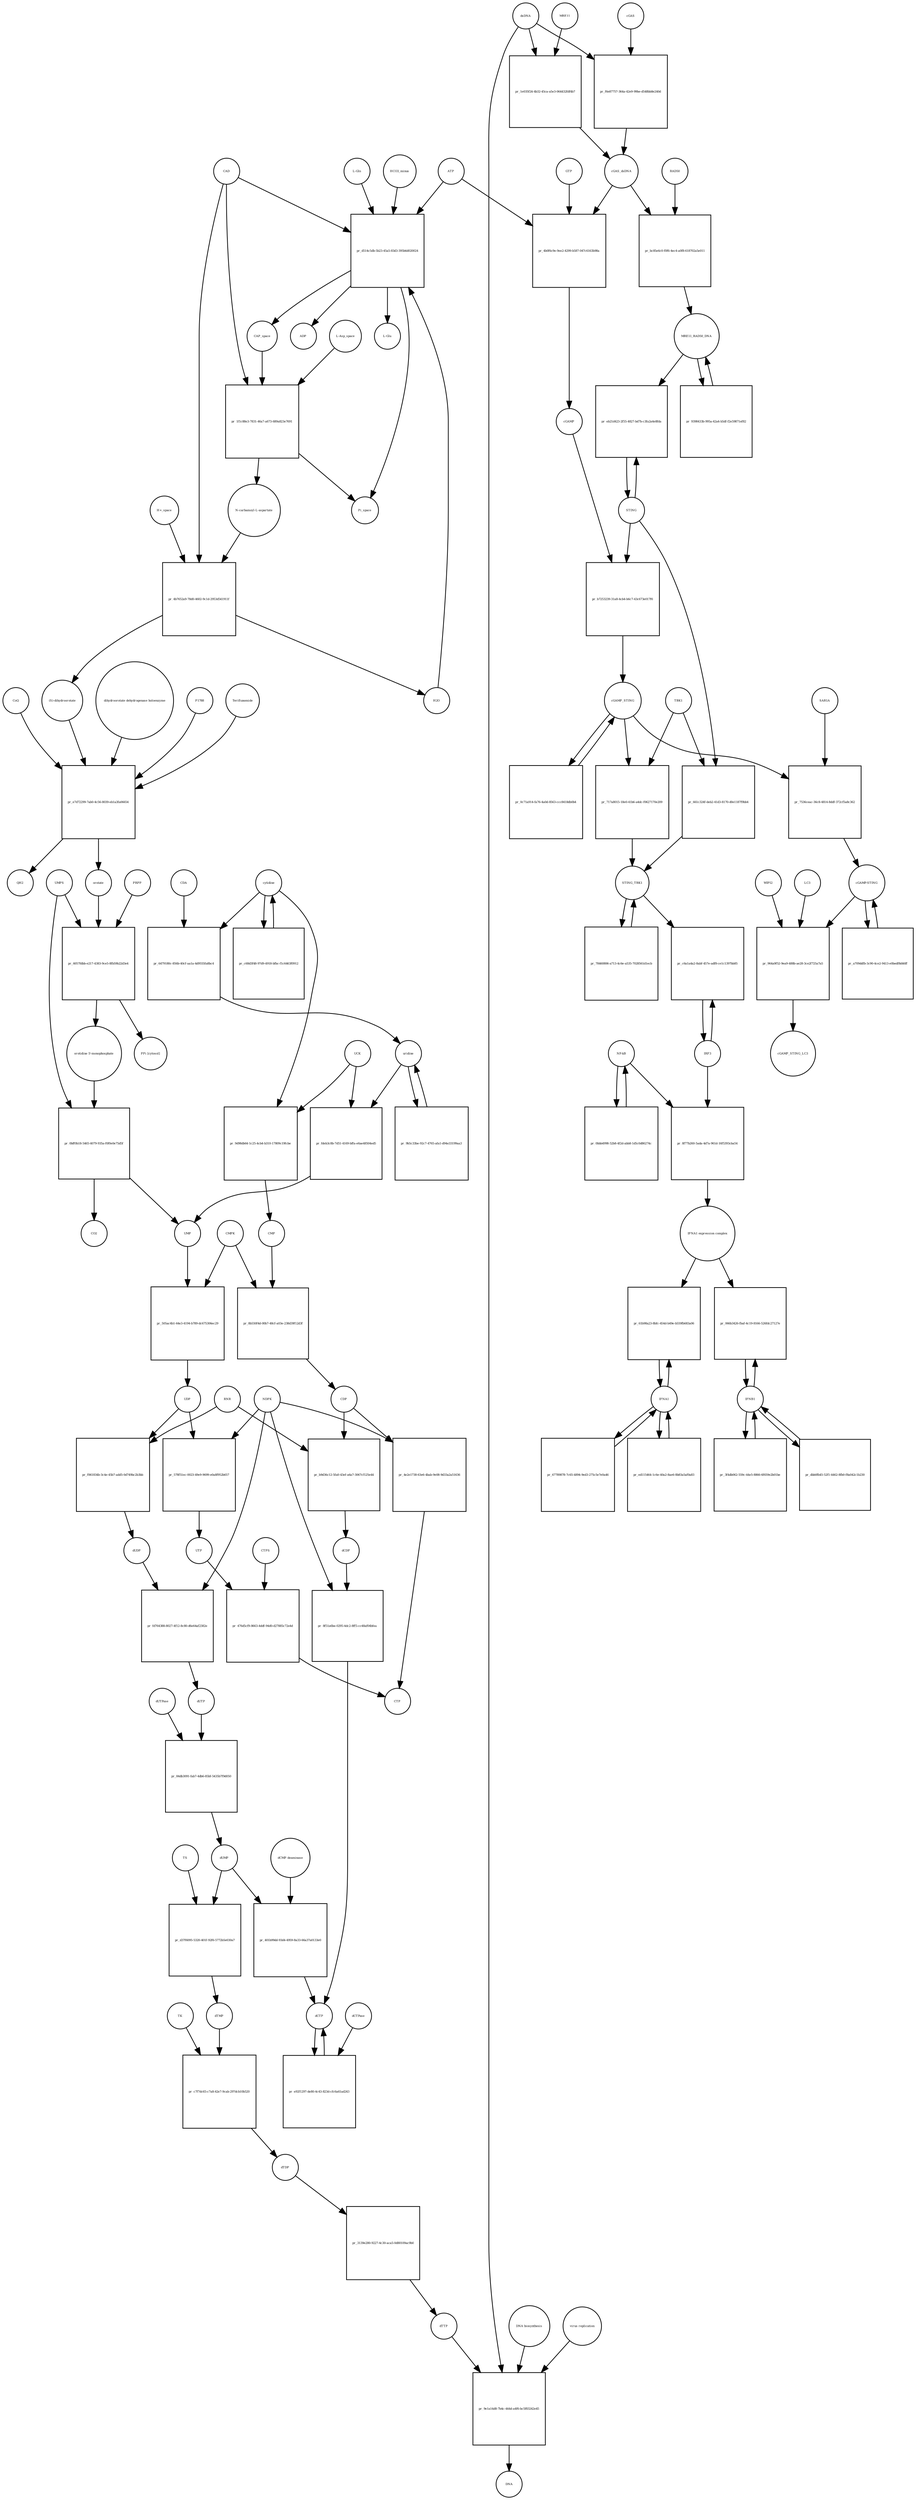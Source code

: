 strict digraph  {
"L-Gln" [annotation="", bipartite=0, cls="simple chemical", fontsize=4, label="L-Gln", shape=circle];
"pr_d514c5db-5b23-45a5-83d3-395b6d020024" [annotation="", bipartite=1, cls=process, fontsize=4, label="pr_d514c5db-5b23-45a5-83d3-395b6d020024", shape=square];
CAP_space [annotation="", bipartite=0, cls="simple chemical", fontsize=4, label=CAP_space, shape=circle];
CAD [annotation="", bipartite=0, cls=macromolecule, fontsize=4, label=CAD, shape=circle];
HCO3_minus [annotation="", bipartite=0, cls="simple chemical", fontsize=4, label=HCO3_minus, shape=circle];
H2O [annotation="", bipartite=0, cls="simple chemical", fontsize=4, label=H2O, shape=circle];
ATP [annotation="", bipartite=0, cls="simple chemical", fontsize=4, label=ATP, shape=circle];
"L-Glu" [annotation="", bipartite=0, cls="simple chemical", fontsize=4, label="L-Glu", shape=circle];
ADP [annotation="", bipartite=0, cls="simple chemical", fontsize=4, label=ADP, shape=circle];
Pi_space [annotation="", bipartite=0, cls="simple chemical", fontsize=4, label=Pi_space, shape=circle];
cytidine [annotation="", bipartite=0, cls="simple chemical", fontsize=4, label=cytidine, shape=circle];
"pr_6479180c-856b-40cf-aa1a-4d9555fa8bc4" [annotation="", bipartite=1, cls=process, fontsize=4, label="pr_6479180c-856b-40cf-aa1a-4d9555fa8bc4", shape=square];
uridine [annotation="", bipartite=0, cls="simple chemical", fontsize=4, label=uridine, shape=circle];
CDA [annotation="", bipartite=0, cls=macromolecule, fontsize=4, label=CDA, shape=circle];
"pr_fdeb3c8b-7d51-4169-bffa-e6ae48504ed5" [annotation="", bipartite=1, cls=process, fontsize=4, label="pr_fdeb3c8b-7d51-4169-bffa-e6ae48504ed5", shape=square];
UMP [annotation="", bipartite=0, cls="simple chemical", fontsize=4, label=UMP, shape=circle];
UCK [annotation="", bipartite=0, cls=macromolecule, fontsize=4, label=UCK, shape=circle];
"pr_9d98db64-1c25-4cb4-b310-17809c19fcbe" [annotation="", bipartite=1, cls=process, fontsize=4, label="pr_9d98db64-1c25-4cb4-b310-17809c19fcbe", shape=square];
CMP [annotation="", bipartite=0, cls="simple chemical", fontsize=4, label=CMP, shape=circle];
"pr_9b5c33be-92c7-4765-afa1-d94e33199aa3" [annotation="", bipartite=1, cls=process, fontsize=4, label="pr_9b5c33be-92c7-4765-afa1-d94e33199aa3", shape=square];
"pr_c68d3f48-97d9-4918-bfbc-f1c6463f0912" [annotation="", bipartite=1, cls=process, fontsize=4, label="pr_c68d3f48-97d9-4918-bfbc-f1c6463f0912", shape=square];
"pr_505ac4b1-44e3-4194-b789-dc675306ec29" [annotation="", bipartite=1, cls=process, fontsize=4, label="pr_505ac4b1-44e3-4194-b789-dc675306ec29", shape=square];
UDP [annotation="", bipartite=0, cls="simple chemical", fontsize=4, label=UDP, shape=circle];
CMPK [annotation="", bipartite=0, cls=macromolecule, fontsize=4, label=CMPK, shape=circle];
"pr_8b550f4d-00b7-48cf-a03e-238d39f12d3f" [annotation="", bipartite=1, cls=process, fontsize=4, label="pr_8b550f4d-00b7-48cf-a03e-238d39f12d3f", shape=square];
CDP [annotation="", bipartite=0, cls="simple chemical", fontsize=4, label=CDP, shape=circle];
"pr_578f51ec-0023-49e9-9699-e0a8f952b657" [annotation="", bipartite=1, cls=process, fontsize=4, label="pr_578f51ec-0023-49e9-9699-e0a8f952b657", shape=square];
UTP [annotation="", bipartite=0, cls="simple chemical", fontsize=4, label=UTP, shape=circle];
NDPK [annotation="", bipartite=0, cls=macromolecule, fontsize=4, label=NDPK, shape=circle];
"pr_4e2e1738-63e6-4bab-9e08-9d33a2a51636" [annotation="", bipartite=1, cls=process, fontsize=4, label="pr_4e2e1738-63e6-4bab-9e08-9d33a2a51636", shape=square];
CTP [annotation="", bipartite=0, cls="simple chemical", fontsize=4, label=CTP, shape=circle];
"pr_476d5cf9-8663-4ddf-94d0-d27885c72e4d" [annotation="", bipartite=1, cls=process, fontsize=4, label="pr_476d5cf9-8663-4ddf-94d0-d27885c72e4d", shape=square];
CTPS [annotation="", bipartite=0, cls=macromolecule, fontsize=4, label=CTPS, shape=circle];
"pr_f061834b-3c4e-45b7-add5-0d749bc2b3bb" [annotation="", bipartite=1, cls=process, fontsize=4, label="pr_f061834b-3c4e-45b7-add5-0d749bc2b3bb", shape=square];
dUDP [annotation="", bipartite=0, cls="simple chemical", fontsize=4, label=dUDP, shape=circle];
RNR [annotation="", bipartite=0, cls=macromolecule, fontsize=4, label=RNR, shape=circle];
"pr_fd764388-8027-4f12-8c80-d6e64af2382e" [annotation="", bipartite=1, cls=process, fontsize=4, label="pr_fd764388-8027-4f12-8c80-d6e64af2382e", shape=square];
dUTP [annotation="", bipartite=0, cls="simple chemical", fontsize=4, label=dUTP, shape=circle];
dCDP [annotation="", bipartite=0, cls="simple chemical", fontsize=4, label=dCDP, shape=circle];
"pr_8f51a6be-0295-4dc2-8ff5-cc48af04bfea" [annotation="", bipartite=1, cls=process, fontsize=4, label="pr_8f51a6be-0295-4dc2-8ff5-cc48af04bfea", shape=square];
dCTP [annotation="", bipartite=0, cls="simple chemical", fontsize=4, label=dCTP, shape=circle];
"pr_b9d36c12-5fa0-43ef-a6a7-3067cf125e44" [annotation="", bipartite=1, cls=process, fontsize=4, label="pr_b9d36c12-5fa0-43ef-a6a7-3067cf125e44", shape=square];
"pr_84db3091-fab7-4db6-85bf-5435b7f9d050" [annotation="", bipartite=1, cls=process, fontsize=4, label="pr_84db3091-fab7-4db6-85bf-5435b7f9d050", shape=square];
dUMP [annotation="", bipartite=0, cls="simple chemical", fontsize=4, label=dUMP, shape=circle];
dUTPase [annotation="", bipartite=0, cls=macromolecule, fontsize=4, label=dUTPase, shape=circle];
"pr_e92f1297-de80-4c43-823d-cfc6a61ad243" [annotation="", bipartite=1, cls=process, fontsize=4, label="pr_e92f1297-de80-4c43-823d-cfc6a61ad243", shape=square];
dCTPase [annotation="", bipartite=0, cls=macromolecule, fontsize=4, label=dCTPase, shape=circle];
"pr_401b99dd-93d4-4959-8a33-66a37a0133e0" [annotation="", bipartite=1, cls=process, fontsize=4, label="pr_401b99dd-93d4-4959-8a33-66a37a0133e0", shape=square];
"dCMP deaminase" [annotation="", bipartite=0, cls=macromolecule, fontsize=4, label="dCMP deaminase", shape=circle];
"pr_d37f6095-5320-401f-92f6-5772b5e030a7" [annotation="", bipartite=1, cls=process, fontsize=4, label="pr_d37f6095-5320-401f-92f6-5772b5e030a7", shape=square];
dTMP [annotation="", bipartite=0, cls="simple chemical", fontsize=4, label=dTMP, shape=circle];
TS [annotation="", bipartite=0, cls=macromolecule, fontsize=4, label=TS, shape=circle];
"pr_c7f7dc65-c7a8-42e7-9cab-297dcb10b520" [annotation="", bipartite=1, cls=process, fontsize=4, label="pr_c7f7dc65-c7a8-42e7-9cab-297dcb10b520", shape=square];
dTDP [annotation="", bipartite=0, cls="simple chemical", fontsize=4, label=dTDP, shape=circle];
TK [annotation="", bipartite=0, cls=macromolecule, fontsize=4, label=TK, shape=circle];
"pr_3139e280-9227-4c30-aca5-0d80109ac9b0" [annotation="", bipartite=1, cls=process, fontsize=4, label="pr_3139e280-9227-4c30-aca5-0d80109ac9b0", shape=square];
dTTP [annotation="", bipartite=0, cls="simple chemical", fontsize=4, label=dTTP, shape=circle];
dsDNA [annotation="", bipartite=0, cls="simple chemical", fontsize=4, label=dsDNA, shape=circle];
"pr_f6e87757-364a-42e9-99be-d548bb8e240d" [annotation="", bipartite=1, cls=process, fontsize=4, label="pr_f6e87757-364a-42e9-99be-d548bb8e240d", shape=square];
cGAS [annotation="", bipartite=0, cls=macromolecule, fontsize=4, label=cGAS, shape=circle];
cGAS_dsDNA [annotation="", bipartite=0, cls=complex, fontsize=4, label=cGAS_dsDNA, shape=circle];
"pr_4b0f6c9e-9ee2-4299-b587-047c6163b98a" [annotation="", bipartite=1, cls=process, fontsize=4, label="pr_4b0f6c9e-9ee2-4299-b587-047c6163b98a", shape=square];
GTP [annotation="", bipartite=0, cls="simple chemical", fontsize=4, label=GTP, shape=circle];
cGAMP [annotation="", bipartite=0, cls="simple chemical", fontsize=4, label=cGAMP, shape=circle];
"pr_b7253239-31a8-4cb4-b6c7-43c673e017f6" [annotation="", bipartite=1, cls=process, fontsize=4, label="pr_b7253239-31a8-4cb4-b6c7-43c673e017f6", shape=square];
STING [annotation="", bipartite=0, cls="macromolecule multimer", fontsize=4, label=STING, shape=circle];
cGAMP_STING [annotation="", bipartite=0, cls=complex, fontsize=4, label=cGAMP_STING, shape=circle];
TBK1 [annotation="", bipartite=0, cls=macromolecule, fontsize=4, label=TBK1, shape=circle];
"pr_717a8015-18e0-41b6-a4dc-f0627170e209" [annotation="", bipartite=1, cls=process, fontsize=4, label="pr_717a8015-18e0-41b6-a4dc-f0627170e209", shape=square];
STING_TBK1 [annotation="", bipartite=0, cls=complex, fontsize=4, label=STING_TBK1, shape=circle];
"pr_0c71a914-fa76-4a0d-8563-ccc8418db0b4" [annotation="", bipartite=1, cls=process, fontsize=4, label="pr_0c71a914-fa76-4a0d-8563-ccc8418db0b4", shape=square];
"pr_78460806-a713-4c6e-a535-7028561d1ecb" [annotation="", bipartite=1, cls=process, fontsize=4, label="pr_78460806-a713-4c6e-a535-7028561d1ecb", shape=square];
"NF-kB" [annotation="", bipartite=0, cls=complex, fontsize=4, label="NF-kB", shape=circle];
"pr_0bbb4998-52b8-4f2d-abb8-1d5c0d86274c" [annotation="", bipartite=1, cls=process, fontsize=4, label="pr_0bbb4998-52b8-4f2d-abb8-1d5c0d86274c", shape=square];
IFNA1 [annotation="", bipartite=0, cls="nucleic acid feature", fontsize=4, label=IFNA1, shape=circle];
"pr_ed115464-1c6e-40a2-8ae6-8b83a5af0a83" [annotation="", bipartite=1, cls=process, fontsize=4, label="pr_ed115464-1c6e-40a2-8ae6-8b83a5af0a83", shape=square];
IFNB1 [annotation="", bipartite=0, cls="nucleic acid feature", fontsize=4, label=IFNB1, shape=circle];
"pr_dbb0fb45-52f1-4462-8fb0-f8a042c1b230" [annotation="", bipartite=1, cls=process, fontsize=4, label="pr_dbb0fb45-52f1-4462-8fb0-f8a042c1b230", shape=square];
"pr_67789878-7c65-4894-9ed3-275c5e7e0a46" [annotation="", bipartite=1, cls=process, fontsize=4, label="pr_67789878-7c65-4894-9ed3-275c5e7e0a46", shape=square];
"pr_3f4db062-559c-44e5-8866-6f659e2b01be" [annotation="", bipartite=1, cls=process, fontsize=4, label="pr_3f4db062-559c-44e5-8866-6f659e2b01be", shape=square];
"pr_066b3426-fbaf-4c19-8166-526fdc27127e" [annotation="", bipartite=1, cls=process, fontsize=4, label="pr_066b3426-fbaf-4c19-8166-526fdc27127e", shape=square];
"IFNA1 expression complex" [annotation="", bipartite=0, cls=complex, fontsize=4, label="IFNA1 expression complex", shape=circle];
"cGAMP-STING" [annotation="", bipartite=0, cls=complex, fontsize=4, label="cGAMP-STING", shape=circle];
"pr_a709ddfb-3c90-4ce2-9413-e0bedf8d46ff" [annotation="", bipartite=1, cls=process, fontsize=4, label="pr_a709ddfb-3c90-4ce2-9413-e0bedf8d46ff", shape=square];
"pr_1e035f24-4b32-45ca-a5e3-064432fdf4b7" [annotation="", bipartite=1, cls=process, fontsize=4, label="pr_1e035f24-4b32-45ca-a5e3-064432fdf4b7", shape=square];
MRE11 [annotation="", bipartite=0, cls="macromolecule multimer", fontsize=4, label=MRE11, shape=circle];
RAD50 [annotation="", bipartite=0, cls="macromolecule multimer", fontsize=4, label=RAD50, shape=circle];
"pr_bc85e6c0-f0f6-4ec4-a0f8-618702a5e011" [annotation="", bipartite=1, cls=process, fontsize=4, label="pr_bc85e6c0-f0f6-4ec4-a0f8-618702a5e011", shape=square];
MRE11_RAD50_DNA [annotation="", bipartite=0, cls=complex, fontsize=4, label=MRE11_RAD50_DNA, shape=circle];
IRF3 [annotation="", bipartite=0, cls="macromolecule multimer", fontsize=4, label=IRF3, shape=circle];
"pr_c6a1a4a2-8abf-457e-adf8-ce1c1397bb85" [annotation="", bipartite=1, cls=process, fontsize=4, label="pr_c6a1a4a2-8abf-457e-adf8-ce1c1397bb85", shape=square];
"pr_7536ceac-36c8-4814-8ddf-372cf5a8c362" [annotation="", bipartite=1, cls=process, fontsize=4, label="pr_7536ceac-36c8-4814-8ddf-372cf5a8c362", shape=square];
SAR1A [annotation="", bipartite=0, cls=macromolecule, fontsize=4, label=SAR1A, shape=circle];
"pr_964a9f52-9ea9-488b-ae28-3ce2f725a7a5" [annotation="", bipartite=1, cls=process, fontsize=4, label="pr_964a9f52-9ea9-488b-ae28-3ce2f725a7a5", shape=square];
LC3 [annotation="", bipartite=0, cls=macromolecule, fontsize=4, label=LC3, shape=circle];
cGAMP_STING_LC3 [annotation="", bipartite=0, cls=complex, fontsize=4, label=cGAMP_STING_LC3, shape=circle];
WIPI2 [annotation="", bipartite=0, cls=macromolecule, fontsize=4, label=WIPI2, shape=circle];
"pr_eb21d423-2f55-4827-bd7b-c3fa2a4e8fda" [annotation="", bipartite=1, cls=process, fontsize=4, label="pr_eb21d423-2f55-4827-bd7b-c3fa2a4e8fda", shape=square];
"pr_661c324f-deb2-41d3-8170-d0e1187f9bb4" [annotation="", bipartite=1, cls=process, fontsize=4, label="pr_661c324f-deb2-41d3-8170-d0e1187f9bb4", shape=square];
"pr_9398433b-995a-42a4-b5df-f2e59871ef82" [annotation="", bipartite=1, cls=process, fontsize=4, label="pr_9398433b-995a-42a4-b5df-f2e59871ef82", shape=square];
"pr_1f1c88e3-7831-46a7-a673-689a823e7691" [annotation="", bipartite=1, cls=process, fontsize=4, label="pr_1f1c88e3-7831-46a7-a673-689a823e7691", shape=square];
"N-carbamoyl-L-aspartate" [annotation="", bipartite=0, cls="simple chemical", fontsize=4, label="N-carbamoyl-L-aspartate", shape=circle];
"L-Asp_space" [annotation="", bipartite=0, cls="simple chemical", fontsize=4, label="L-Asp_space", shape=circle];
"pr_4b7652a9-78d0-4602-9c1d-2953d541911f" [annotation="", bipartite=1, cls=process, fontsize=4, label="pr_4b7652a9-78d0-4602-9c1d-2953d541911f", shape=square];
"(S)-dihydroorotate" [annotation="", bipartite=0, cls="simple chemical", fontsize=4, label="(S)-dihydroorotate", shape=circle];
"H+_space" [annotation="", bipartite=0, cls="simple chemical", fontsize=4, label="H+_space", shape=circle];
"pr_e7d72299-7ab0-4c56-8039-eb1a3fa06654" [annotation="", bipartite=1, cls=process, fontsize=4, label="pr_e7d72299-7ab0-4c56-8039-eb1a3fa06654", shape=square];
orotate [annotation="", bipartite=0, cls="simple chemical", fontsize=4, label=orotate, shape=circle];
"dihydroorotate dehydrogenase holoenzyme" [annotation="", bipartite=0, cls="simple chemical", fontsize=4, label="dihydroorotate dehydrogenase holoenzyme", shape=circle];
P1788 [annotation="", bipartite=0, cls="simple chemical", fontsize=4, label=P1788, shape=circle];
Teriflunomide [annotation="", bipartite=0, cls="simple chemical", fontsize=4, label=Teriflunomide, shape=circle];
CoQ [annotation="", bipartite=0, cls="simple chemical", fontsize=4, label=CoQ, shape=circle];
QH2 [annotation="", bipartite=0, cls="simple chemical", fontsize=4, label=QH2, shape=circle];
"pr_6057fdbb-e217-4383-9ce5-8fb59b22d3e4" [annotation="", bipartite=1, cls=process, fontsize=4, label="pr_6057fdbb-e217-4383-9ce5-8fb59b22d3e4", shape=square];
"orotidine 5'-monophosphate" [annotation="", bipartite=0, cls="simple chemical", fontsize=4, label="orotidine 5'-monophosphate", shape=circle];
UMPS [annotation="", bipartite=0, cls="macromolecule multimer", fontsize=4, label=UMPS, shape=circle];
PRPP [annotation="", bipartite=0, cls="simple chemical", fontsize=4, label=PRPP, shape=circle];
"PPi [cytosol]" [annotation="", bipartite=0, cls="simple chemical", fontsize=4, label="PPi [cytosol]", shape=circle];
"pr_0bff0b18-5465-4079-935a-f0f0e0e75d5f" [annotation="", bipartite=1, cls=process, fontsize=4, label="pr_0bff0b18-5465-4079-935a-f0f0e0e75d5f", shape=square];
CO2 [annotation="", bipartite=0, cls="simple chemical", fontsize=4, label=CO2, shape=circle];
"pr_9e1a14d8-7b4c-444d-a4f6-bc5f83242e45" [annotation="", bipartite=1, cls=process, fontsize=4, label="pr_9e1a14d8-7b4c-444d-a4f6-bc5f83242e45", shape=square];
DNA [annotation="", bipartite=0, cls="nucleic acid feature", fontsize=4, label=DNA, shape=circle];
"DNA biosynthesis" [annotation="urn_miriam_obo.go_GO%3A0071897", bipartite=0, cls=phenotype, fontsize=4, label="DNA biosynthesis", shape=circle];
"virus replication" [annotation="", bipartite=0, cls=phenotype, fontsize=4, label="virus replication", shape=circle];
"pr_61b98a23-8bfc-454d-b49e-b559fb683a06" [annotation="", bipartite=1, cls=process, fontsize=4, label="pr_61b98a23-8bfc-454d-b49e-b559fb683a06", shape=square];
"pr_8f77b260-5ada-4d7a-961d-16f5393cba54" [annotation="", bipartite=1, cls=process, fontsize=4, label="pr_8f77b260-5ada-4d7a-961d-16f5393cba54", shape=square];
"L-Gln" -> "pr_d514c5db-5b23-45a5-83d3-395b6d020024"  [annotation="", interaction_type=consumption];
"pr_d514c5db-5b23-45a5-83d3-395b6d020024" -> CAP_space  [annotation="", interaction_type=production];
"pr_d514c5db-5b23-45a5-83d3-395b6d020024" -> "L-Glu"  [annotation="", interaction_type=production];
"pr_d514c5db-5b23-45a5-83d3-395b6d020024" -> ADP  [annotation="", interaction_type=production];
"pr_d514c5db-5b23-45a5-83d3-395b6d020024" -> Pi_space  [annotation="", interaction_type=production];
CAP_space -> "pr_1f1c88e3-7831-46a7-a673-689a823e7691"  [annotation="", interaction_type=consumption];
CAD -> "pr_d514c5db-5b23-45a5-83d3-395b6d020024"  [annotation=urn_miriam_reactome_REACT_1698, interaction_type=catalysis];
CAD -> "pr_1f1c88e3-7831-46a7-a673-689a823e7691"  [annotation=urn_miriam_reactome_REACT_1698, interaction_type=catalysis];
CAD -> "pr_4b7652a9-78d0-4602-9c1d-2953d541911f"  [annotation=urn_miriam_reactome_REACT_1698, interaction_type=catalysis];
HCO3_minus -> "pr_d514c5db-5b23-45a5-83d3-395b6d020024"  [annotation="", interaction_type=consumption];
H2O -> "pr_d514c5db-5b23-45a5-83d3-395b6d020024"  [annotation="", interaction_type=consumption];
ATP -> "pr_d514c5db-5b23-45a5-83d3-395b6d020024"  [annotation="", interaction_type=consumption];
ATP -> "pr_4b0f6c9e-9ee2-4299-b587-047c6163b98a"  [annotation="", interaction_type=consumption];
cytidine -> "pr_6479180c-856b-40cf-aa1a-4d9555fa8bc4"  [annotation="", interaction_type=consumption];
cytidine -> "pr_9d98db64-1c25-4cb4-b310-17809c19fcbe"  [annotation="", interaction_type=consumption];
cytidine -> "pr_c68d3f48-97d9-4918-bfbc-f1c6463f0912"  [annotation="", interaction_type=consumption];
"pr_6479180c-856b-40cf-aa1a-4d9555fa8bc4" -> uridine  [annotation="", interaction_type=production];
uridine -> "pr_fdeb3c8b-7d51-4169-bffa-e6ae48504ed5"  [annotation="", interaction_type=consumption];
uridine -> "pr_9b5c33be-92c7-4765-afa1-d94e33199aa3"  [annotation="", interaction_type=consumption];
CDA -> "pr_6479180c-856b-40cf-aa1a-4d9555fa8bc4"  [annotation="", interaction_type=catalysis];
"pr_fdeb3c8b-7d51-4169-bffa-e6ae48504ed5" -> UMP  [annotation="", interaction_type=production];
UMP -> "pr_505ac4b1-44e3-4194-b789-dc675306ec29"  [annotation="", interaction_type=consumption];
UCK -> "pr_fdeb3c8b-7d51-4169-bffa-e6ae48504ed5"  [annotation="", interaction_type=catalysis];
UCK -> "pr_9d98db64-1c25-4cb4-b310-17809c19fcbe"  [annotation="", interaction_type=catalysis];
"pr_9d98db64-1c25-4cb4-b310-17809c19fcbe" -> CMP  [annotation="", interaction_type=production];
CMP -> "pr_8b550f4d-00b7-48cf-a03e-238d39f12d3f"  [annotation="", interaction_type=consumption];
"pr_9b5c33be-92c7-4765-afa1-d94e33199aa3" -> uridine  [annotation="", interaction_type=production];
"pr_c68d3f48-97d9-4918-bfbc-f1c6463f0912" -> cytidine  [annotation="", interaction_type=production];
"pr_505ac4b1-44e3-4194-b789-dc675306ec29" -> UDP  [annotation="", interaction_type=production];
UDP -> "pr_578f51ec-0023-49e9-9699-e0a8f952b657"  [annotation="", interaction_type=consumption];
UDP -> "pr_f061834b-3c4e-45b7-add5-0d749bc2b3bb"  [annotation="", interaction_type=consumption];
CMPK -> "pr_505ac4b1-44e3-4194-b789-dc675306ec29"  [annotation="", interaction_type=catalysis];
CMPK -> "pr_8b550f4d-00b7-48cf-a03e-238d39f12d3f"  [annotation="", interaction_type=catalysis];
"pr_8b550f4d-00b7-48cf-a03e-238d39f12d3f" -> CDP  [annotation="", interaction_type=production];
CDP -> "pr_4e2e1738-63e6-4bab-9e08-9d33a2a51636"  [annotation="", interaction_type=consumption];
CDP -> "pr_b9d36c12-5fa0-43ef-a6a7-3067cf125e44"  [annotation="", interaction_type=consumption];
"pr_578f51ec-0023-49e9-9699-e0a8f952b657" -> UTP  [annotation="", interaction_type=production];
UTP -> "pr_476d5cf9-8663-4ddf-94d0-d27885c72e4d"  [annotation="", interaction_type=consumption];
NDPK -> "pr_578f51ec-0023-49e9-9699-e0a8f952b657"  [annotation="", interaction_type=catalysis];
NDPK -> "pr_4e2e1738-63e6-4bab-9e08-9d33a2a51636"  [annotation="", interaction_type=catalysis];
NDPK -> "pr_fd764388-8027-4f12-8c80-d6e64af2382e"  [annotation="", interaction_type=catalysis];
NDPK -> "pr_8f51a6be-0295-4dc2-8ff5-cc48af04bfea"  [annotation="", interaction_type=catalysis];
"pr_4e2e1738-63e6-4bab-9e08-9d33a2a51636" -> CTP  [annotation="", interaction_type=production];
"pr_476d5cf9-8663-4ddf-94d0-d27885c72e4d" -> CTP  [annotation="", interaction_type=production];
CTPS -> "pr_476d5cf9-8663-4ddf-94d0-d27885c72e4d"  [annotation="", interaction_type=catalysis];
"pr_f061834b-3c4e-45b7-add5-0d749bc2b3bb" -> dUDP  [annotation="", interaction_type=production];
dUDP -> "pr_fd764388-8027-4f12-8c80-d6e64af2382e"  [annotation="", interaction_type=consumption];
RNR -> "pr_f061834b-3c4e-45b7-add5-0d749bc2b3bb"  [annotation="", interaction_type=catalysis];
RNR -> "pr_b9d36c12-5fa0-43ef-a6a7-3067cf125e44"  [annotation="", interaction_type=catalysis];
"pr_fd764388-8027-4f12-8c80-d6e64af2382e" -> dUTP  [annotation="", interaction_type=production];
dUTP -> "pr_84db3091-fab7-4db6-85bf-5435b7f9d050"  [annotation="", interaction_type=consumption];
dCDP -> "pr_8f51a6be-0295-4dc2-8ff5-cc48af04bfea"  [annotation="", interaction_type=consumption];
"pr_8f51a6be-0295-4dc2-8ff5-cc48af04bfea" -> dCTP  [annotation="", interaction_type=production];
dCTP -> "pr_e92f1297-de80-4c43-823d-cfc6a61ad243"  [annotation="", interaction_type=consumption];
"pr_b9d36c12-5fa0-43ef-a6a7-3067cf125e44" -> dCDP  [annotation="", interaction_type=production];
"pr_84db3091-fab7-4db6-85bf-5435b7f9d050" -> dUMP  [annotation="", interaction_type=production];
dUMP -> "pr_401b99dd-93d4-4959-8a33-66a37a0133e0"  [annotation="", interaction_type=consumption];
dUMP -> "pr_d37f6095-5320-401f-92f6-5772b5e030a7"  [annotation="", interaction_type=consumption];
dUTPase -> "pr_84db3091-fab7-4db6-85bf-5435b7f9d050"  [annotation="", interaction_type=catalysis];
"pr_e92f1297-de80-4c43-823d-cfc6a61ad243" -> dCTP  [annotation="", interaction_type=production];
dCTPase -> "pr_e92f1297-de80-4c43-823d-cfc6a61ad243"  [annotation="", interaction_type=catalysis];
"pr_401b99dd-93d4-4959-8a33-66a37a0133e0" -> dCTP  [annotation="", interaction_type=production];
"dCMP deaminase" -> "pr_401b99dd-93d4-4959-8a33-66a37a0133e0"  [annotation="", interaction_type=catalysis];
"pr_d37f6095-5320-401f-92f6-5772b5e030a7" -> dTMP  [annotation="", interaction_type=production];
dTMP -> "pr_c7f7dc65-c7a8-42e7-9cab-297dcb10b520"  [annotation="", interaction_type=consumption];
TS -> "pr_d37f6095-5320-401f-92f6-5772b5e030a7"  [annotation="", interaction_type=catalysis];
"pr_c7f7dc65-c7a8-42e7-9cab-297dcb10b520" -> dTDP  [annotation="", interaction_type=production];
dTDP -> "pr_3139e280-9227-4c30-aca5-0d80109ac9b0"  [annotation="", interaction_type=consumption];
TK -> "pr_c7f7dc65-c7a8-42e7-9cab-297dcb10b520"  [annotation="", interaction_type=catalysis];
"pr_3139e280-9227-4c30-aca5-0d80109ac9b0" -> dTTP  [annotation="", interaction_type=production];
dTTP -> "pr_9e1a14d8-7b4c-444d-a4f6-bc5f83242e45"  [annotation="", interaction_type=consumption];
dsDNA -> "pr_f6e87757-364a-42e9-99be-d548bb8e240d"  [annotation="", interaction_type=consumption];
dsDNA -> "pr_1e035f24-4b32-45ca-a5e3-064432fdf4b7"  [annotation="", interaction_type=consumption];
dsDNA -> "pr_9e1a14d8-7b4c-444d-a4f6-bc5f83242e45"  [annotation="", interaction_type=consumption];
"pr_f6e87757-364a-42e9-99be-d548bb8e240d" -> cGAS_dsDNA  [annotation="", interaction_type=production];
cGAS -> "pr_f6e87757-364a-42e9-99be-d548bb8e240d"  [annotation="", interaction_type=consumption];
cGAS_dsDNA -> "pr_4b0f6c9e-9ee2-4299-b587-047c6163b98a"  [annotation="", interaction_type=catalysis];
cGAS_dsDNA -> "pr_bc85e6c0-f0f6-4ec4-a0f8-618702a5e011"  [annotation="", interaction_type=consumption];
"pr_4b0f6c9e-9ee2-4299-b587-047c6163b98a" -> cGAMP  [annotation="", interaction_type=production];
GTP -> "pr_4b0f6c9e-9ee2-4299-b587-047c6163b98a"  [annotation="", interaction_type=consumption];
cGAMP -> "pr_b7253239-31a8-4cb4-b6c7-43c673e017f6"  [annotation="", interaction_type=consumption];
"pr_b7253239-31a8-4cb4-b6c7-43c673e017f6" -> cGAMP_STING  [annotation="", interaction_type=production];
STING -> "pr_b7253239-31a8-4cb4-b6c7-43c673e017f6"  [annotation="", interaction_type=consumption];
STING -> "pr_eb21d423-2f55-4827-bd7b-c3fa2a4e8fda"  [annotation="", interaction_type=consumption];
STING -> "pr_661c324f-deb2-41d3-8170-d0e1187f9bb4"  [annotation="", interaction_type=consumption];
cGAMP_STING -> "pr_717a8015-18e0-41b6-a4dc-f0627170e209"  [annotation="", interaction_type=consumption];
cGAMP_STING -> "pr_0c71a914-fa76-4a0d-8563-ccc8418db0b4"  [annotation="", interaction_type=consumption];
cGAMP_STING -> "pr_7536ceac-36c8-4814-8ddf-372cf5a8c362"  [annotation="", interaction_type=consumption];
TBK1 -> "pr_717a8015-18e0-41b6-a4dc-f0627170e209"  [annotation="", interaction_type=consumption];
TBK1 -> "pr_661c324f-deb2-41d3-8170-d0e1187f9bb4"  [annotation="", interaction_type=consumption];
"pr_717a8015-18e0-41b6-a4dc-f0627170e209" -> STING_TBK1  [annotation="", interaction_type=production];
STING_TBK1 -> "pr_78460806-a713-4c6e-a535-7028561d1ecb"  [annotation="", interaction_type=consumption];
STING_TBK1 -> "pr_c6a1a4a2-8abf-457e-adf8-ce1c1397bb85"  [annotation="", interaction_type=catalysis];
"pr_0c71a914-fa76-4a0d-8563-ccc8418db0b4" -> cGAMP_STING  [annotation="", interaction_type=production];
"pr_78460806-a713-4c6e-a535-7028561d1ecb" -> STING_TBK1  [annotation="", interaction_type=production];
"NF-kB" -> "pr_0bbb4998-52b8-4f2d-abb8-1d5c0d86274c"  [annotation="", interaction_type=consumption];
"NF-kB" -> "pr_8f77b260-5ada-4d7a-961d-16f5393cba54"  [annotation="", interaction_type=consumption];
"pr_0bbb4998-52b8-4f2d-abb8-1d5c0d86274c" -> "NF-kB"  [annotation="", interaction_type=production];
IFNA1 -> "pr_ed115464-1c6e-40a2-8ae6-8b83a5af0a83"  [annotation="", interaction_type=consumption];
IFNA1 -> "pr_67789878-7c65-4894-9ed3-275c5e7e0a46"  [annotation="", interaction_type=consumption];
IFNA1 -> "pr_61b98a23-8bfc-454d-b49e-b559fb683a06"  [annotation="", interaction_type=consumption];
"pr_ed115464-1c6e-40a2-8ae6-8b83a5af0a83" -> IFNA1  [annotation="", interaction_type=production];
IFNB1 -> "pr_dbb0fb45-52f1-4462-8fb0-f8a042c1b230"  [annotation="", interaction_type=consumption];
IFNB1 -> "pr_3f4db062-559c-44e5-8866-6f659e2b01be"  [annotation="", interaction_type=consumption];
IFNB1 -> "pr_066b3426-fbaf-4c19-8166-526fdc27127e"  [annotation="", interaction_type=consumption];
"pr_dbb0fb45-52f1-4462-8fb0-f8a042c1b230" -> IFNB1  [annotation="", interaction_type=production];
"pr_67789878-7c65-4894-9ed3-275c5e7e0a46" -> IFNA1  [annotation="", interaction_type=production];
"pr_3f4db062-559c-44e5-8866-6f659e2b01be" -> IFNB1  [annotation="", interaction_type=production];
"pr_066b3426-fbaf-4c19-8166-526fdc27127e" -> IFNB1  [annotation="", interaction_type=production];
"IFNA1 expression complex" -> "pr_066b3426-fbaf-4c19-8166-526fdc27127e"  [annotation="", interaction_type=stimulation];
"IFNA1 expression complex" -> "pr_61b98a23-8bfc-454d-b49e-b559fb683a06"  [annotation="", interaction_type=stimulation];
"cGAMP-STING" -> "pr_a709ddfb-3c90-4ce2-9413-e0bedf8d46ff"  [annotation="", interaction_type=consumption];
"cGAMP-STING" -> "pr_964a9f52-9ea9-488b-ae28-3ce2f725a7a5"  [annotation="", interaction_type=consumption];
"pr_a709ddfb-3c90-4ce2-9413-e0bedf8d46ff" -> "cGAMP-STING"  [annotation="", interaction_type=production];
"pr_1e035f24-4b32-45ca-a5e3-064432fdf4b7" -> cGAS_dsDNA  [annotation="", interaction_type=production];
MRE11 -> "pr_1e035f24-4b32-45ca-a5e3-064432fdf4b7"  [annotation="", interaction_type=consumption];
RAD50 -> "pr_bc85e6c0-f0f6-4ec4-a0f8-618702a5e011"  [annotation="", interaction_type=consumption];
"pr_bc85e6c0-f0f6-4ec4-a0f8-618702a5e011" -> MRE11_RAD50_DNA  [annotation="", interaction_type=production];
MRE11_RAD50_DNA -> "pr_eb21d423-2f55-4827-bd7b-c3fa2a4e8fda"  [annotation="", interaction_type=catalysis];
MRE11_RAD50_DNA -> "pr_9398433b-995a-42a4-b5df-f2e59871ef82"  [annotation="", interaction_type=consumption];
IRF3 -> "pr_c6a1a4a2-8abf-457e-adf8-ce1c1397bb85"  [annotation="", interaction_type=consumption];
IRF3 -> "pr_8f77b260-5ada-4d7a-961d-16f5393cba54"  [annotation="", interaction_type=consumption];
"pr_c6a1a4a2-8abf-457e-adf8-ce1c1397bb85" -> IRF3  [annotation="", interaction_type=production];
"pr_7536ceac-36c8-4814-8ddf-372cf5a8c362" -> "cGAMP-STING"  [annotation="", interaction_type=production];
SAR1A -> "pr_7536ceac-36c8-4814-8ddf-372cf5a8c362"  [annotation="", interaction_type=catalysis];
"pr_964a9f52-9ea9-488b-ae28-3ce2f725a7a5" -> cGAMP_STING_LC3  [annotation="", interaction_type=production];
LC3 -> "pr_964a9f52-9ea9-488b-ae28-3ce2f725a7a5"  [annotation="", interaction_type=consumption];
WIPI2 -> "pr_964a9f52-9ea9-488b-ae28-3ce2f725a7a5"  [annotation="", interaction_type=catalysis];
"pr_eb21d423-2f55-4827-bd7b-c3fa2a4e8fda" -> STING  [annotation="", interaction_type=production];
"pr_661c324f-deb2-41d3-8170-d0e1187f9bb4" -> STING_TBK1  [annotation="", interaction_type=production];
"pr_9398433b-995a-42a4-b5df-f2e59871ef82" -> MRE11_RAD50_DNA  [annotation="", interaction_type=production];
"pr_1f1c88e3-7831-46a7-a673-689a823e7691" -> "N-carbamoyl-L-aspartate"  [annotation="", interaction_type=production];
"pr_1f1c88e3-7831-46a7-a673-689a823e7691" -> Pi_space  [annotation="", interaction_type=production];
"N-carbamoyl-L-aspartate" -> "pr_4b7652a9-78d0-4602-9c1d-2953d541911f"  [annotation="", interaction_type=consumption];
"L-Asp_space" -> "pr_1f1c88e3-7831-46a7-a673-689a823e7691"  [annotation="", interaction_type=consumption];
"pr_4b7652a9-78d0-4602-9c1d-2953d541911f" -> "(S)-dihydroorotate"  [annotation="", interaction_type=production];
"pr_4b7652a9-78d0-4602-9c1d-2953d541911f" -> H2O  [annotation="", interaction_type=production];
"(S)-dihydroorotate" -> "pr_e7d72299-7ab0-4c56-8039-eb1a3fa06654"  [annotation="", interaction_type=consumption];
"H+_space" -> "pr_4b7652a9-78d0-4602-9c1d-2953d541911f"  [annotation="", interaction_type=consumption];
"pr_e7d72299-7ab0-4c56-8039-eb1a3fa06654" -> orotate  [annotation="", interaction_type=production];
"pr_e7d72299-7ab0-4c56-8039-eb1a3fa06654" -> QH2  [annotation="", interaction_type=production];
orotate -> "pr_6057fdbb-e217-4383-9ce5-8fb59b22d3e4"  [annotation="", interaction_type=consumption];
"dihydroorotate dehydrogenase holoenzyme" -> "pr_e7d72299-7ab0-4c56-8039-eb1a3fa06654"  [annotation=urn_miriam_reactome_REACT_1698, interaction_type=catalysis];
P1788 -> "pr_e7d72299-7ab0-4c56-8039-eb1a3fa06654"  [annotation=urn_miriam_reactome_REACT_1698, interaction_type=inhibition];
Teriflunomide -> "pr_e7d72299-7ab0-4c56-8039-eb1a3fa06654"  [annotation=urn_miriam_reactome_REACT_1698, interaction_type=inhibition];
CoQ -> "pr_e7d72299-7ab0-4c56-8039-eb1a3fa06654"  [annotation="", interaction_type=consumption];
"pr_6057fdbb-e217-4383-9ce5-8fb59b22d3e4" -> "orotidine 5'-monophosphate"  [annotation="", interaction_type=production];
"pr_6057fdbb-e217-4383-9ce5-8fb59b22d3e4" -> "PPi [cytosol]"  [annotation="", interaction_type=production];
"orotidine 5'-monophosphate" -> "pr_0bff0b18-5465-4079-935a-f0f0e0e75d5f"  [annotation="", interaction_type=consumption];
UMPS -> "pr_6057fdbb-e217-4383-9ce5-8fb59b22d3e4"  [annotation=urn_miriam_reactome_REACT_1698, interaction_type=catalysis];
UMPS -> "pr_0bff0b18-5465-4079-935a-f0f0e0e75d5f"  [annotation=urn_miriam_reactome_REACT_1698, interaction_type=catalysis];
PRPP -> "pr_6057fdbb-e217-4383-9ce5-8fb59b22d3e4"  [annotation="", interaction_type=consumption];
"pr_0bff0b18-5465-4079-935a-f0f0e0e75d5f" -> UMP  [annotation="", interaction_type=production];
"pr_0bff0b18-5465-4079-935a-f0f0e0e75d5f" -> CO2  [annotation="", interaction_type=production];
"pr_9e1a14d8-7b4c-444d-a4f6-bc5f83242e45" -> DNA  [annotation="", interaction_type=production];
"DNA biosynthesis" -> "pr_9e1a14d8-7b4c-444d-a4f6-bc5f83242e45"  [annotation="", interaction_type=catalysis];
"virus replication" -> "pr_9e1a14d8-7b4c-444d-a4f6-bc5f83242e45"  [annotation="", interaction_type=inhibition];
"pr_61b98a23-8bfc-454d-b49e-b559fb683a06" -> IFNA1  [annotation="", interaction_type=production];
"pr_8f77b260-5ada-4d7a-961d-16f5393cba54" -> "IFNA1 expression complex"  [annotation="", interaction_type=production];
}
